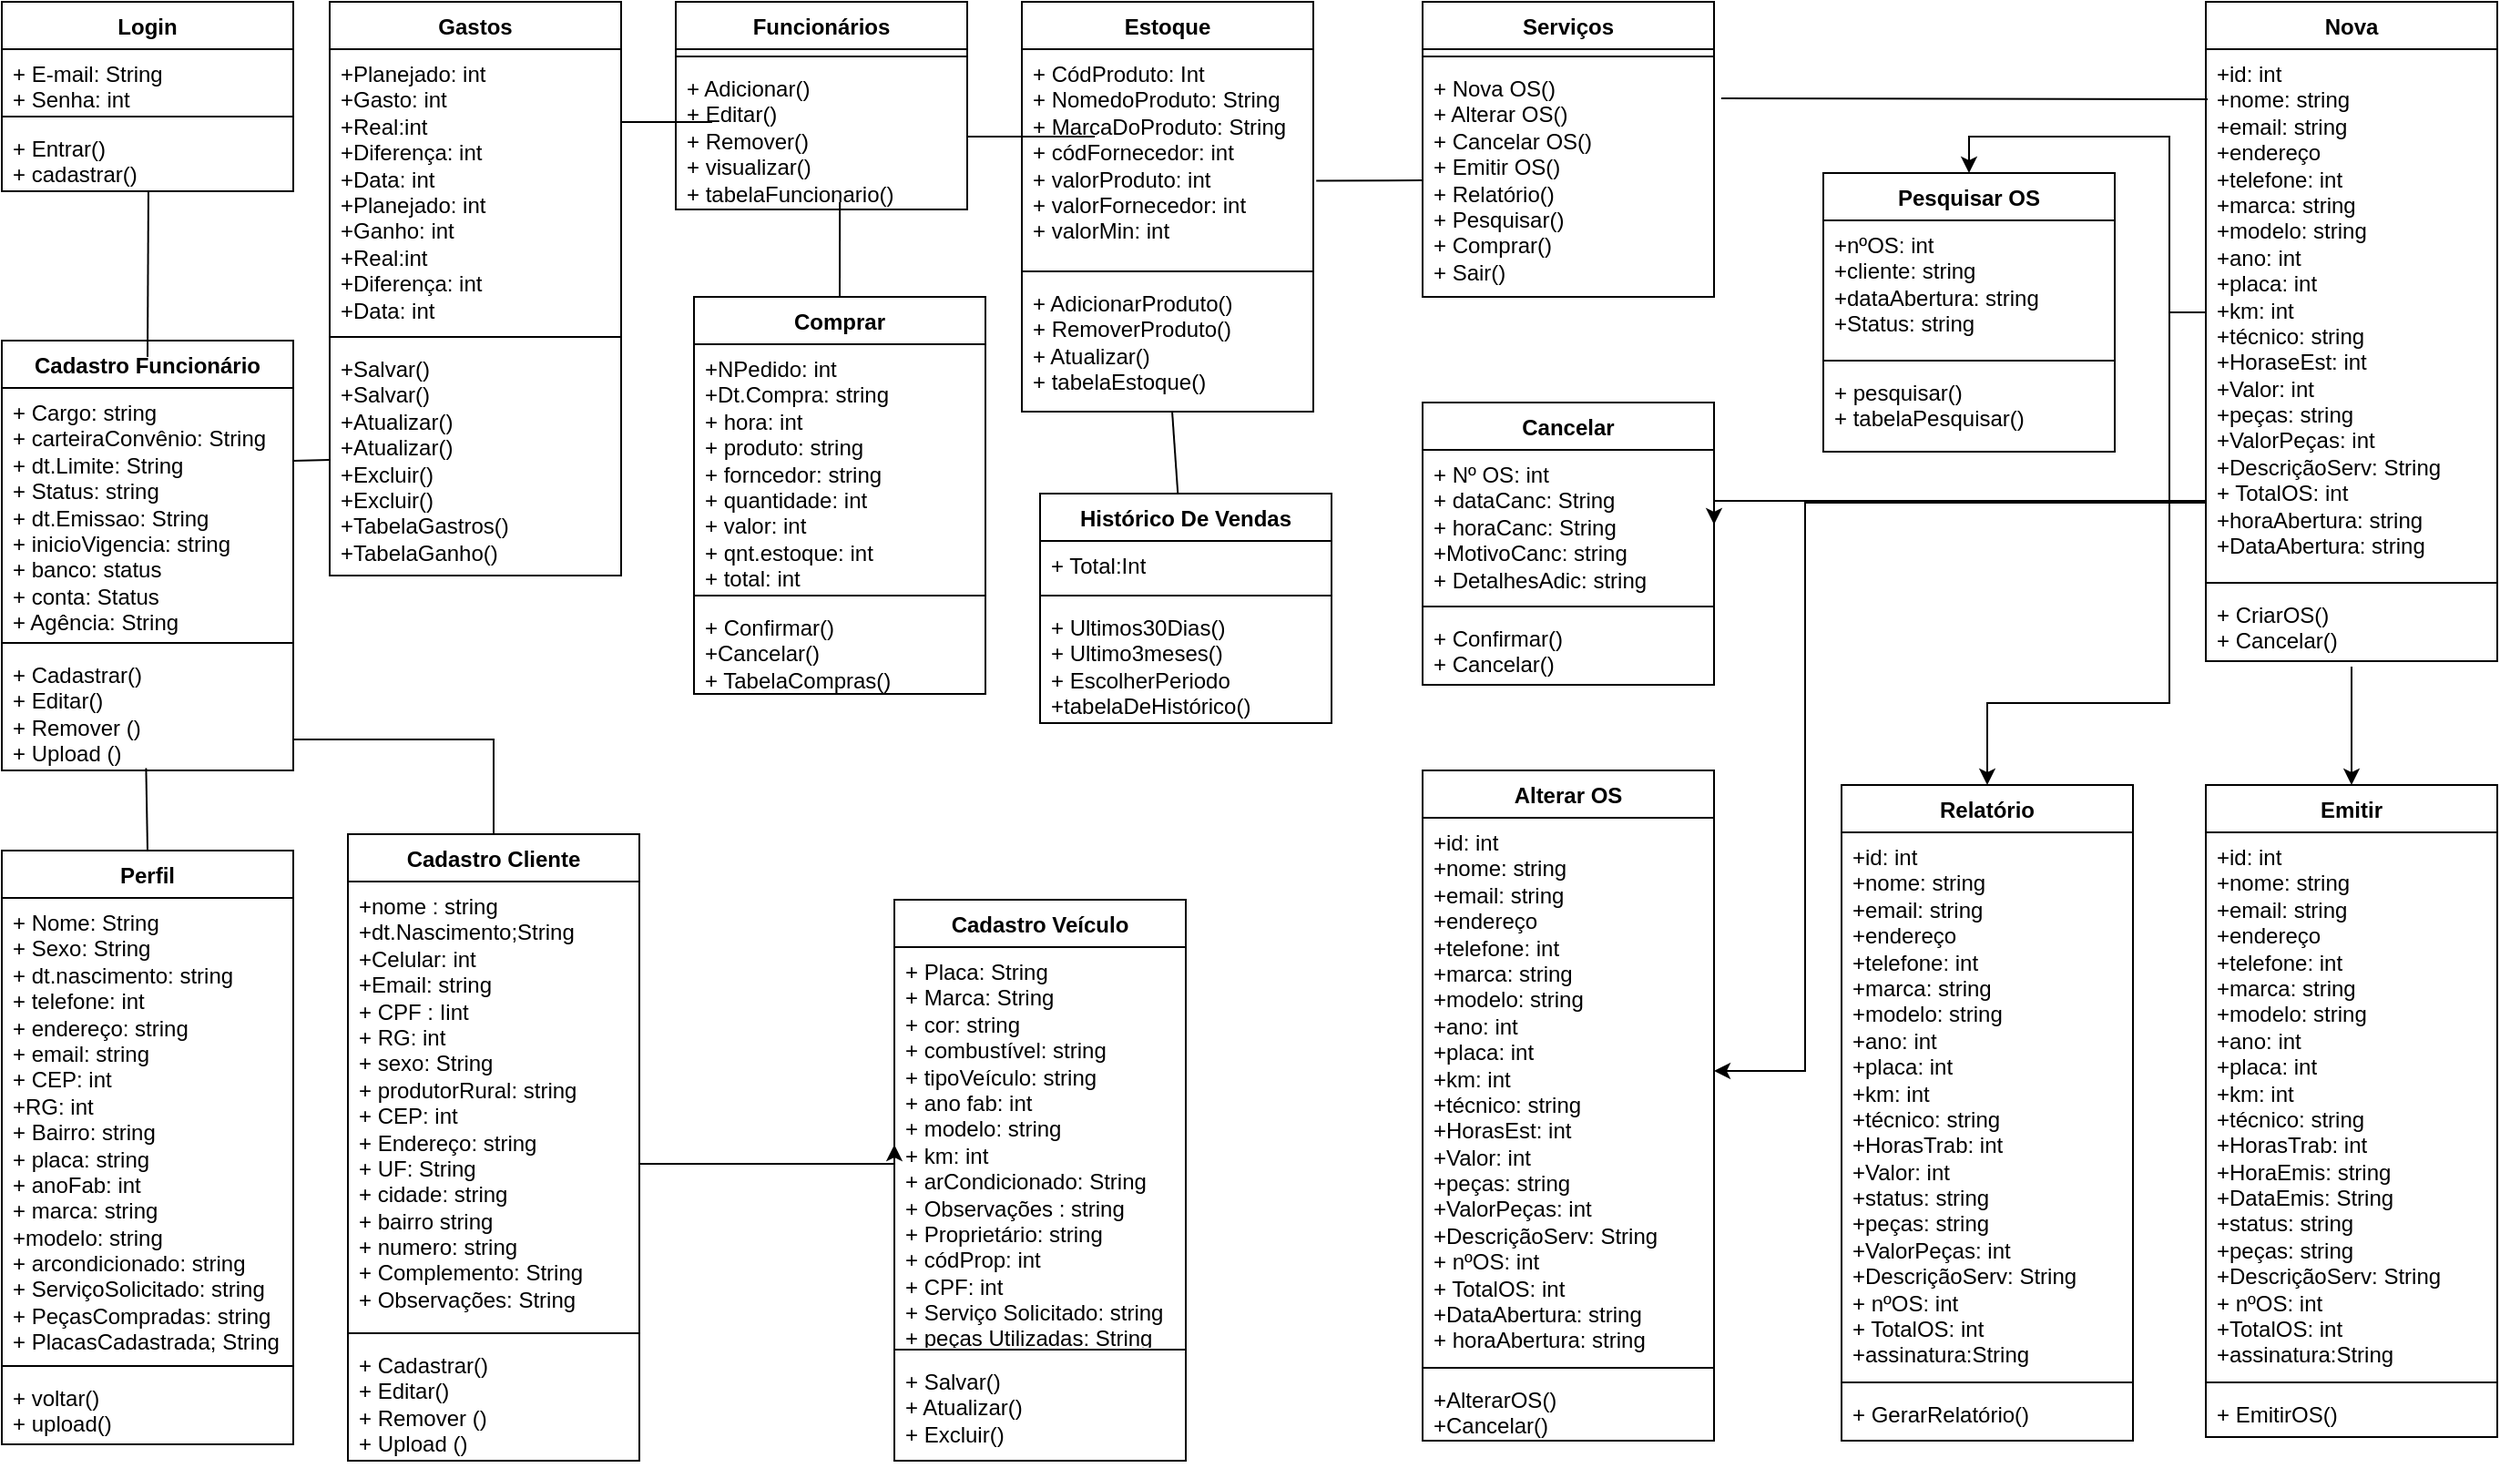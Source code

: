 <mxfile version="21.3.7" type="github">
  <diagram name="Página-1" id="kGuoXTVwRl6oow9CRQQv">
    <mxGraphModel dx="1639" dy="938" grid="1" gridSize="10" guides="1" tooltips="1" connect="1" arrows="1" fold="1" page="1" pageScale="1" pageWidth="2000" pageHeight="1000" math="0" shadow="0">
      <root>
        <mxCell id="0" />
        <mxCell id="1" parent="0" />
        <mxCell id="vkCj1_nEmSqP4GGLG48i-1" value="&lt;font style=&quot;vertical-align: inherit;&quot;&gt;&lt;font style=&quot;vertical-align: inherit;&quot;&gt;Login&lt;/font&gt;&lt;/font&gt;" style="swimlane;fontStyle=1;align=center;verticalAlign=top;childLayout=stackLayout;horizontal=1;startSize=26;horizontalStack=0;resizeParent=1;resizeParentMax=0;resizeLast=0;collapsible=1;marginBottom=0;whiteSpace=wrap;html=1;" vertex="1" parent="1">
          <mxGeometry x="40" y="40" width="160" height="104" as="geometry" />
        </mxCell>
        <mxCell id="vkCj1_nEmSqP4GGLG48i-2" value="&lt;font style=&quot;vertical-align: inherit;&quot;&gt;&lt;font style=&quot;vertical-align: inherit;&quot;&gt;&lt;font style=&quot;vertical-align: inherit;&quot;&gt;&lt;font style=&quot;vertical-align: inherit;&quot;&gt;&lt;font style=&quot;vertical-align: inherit;&quot;&gt;&lt;font style=&quot;vertical-align: inherit;&quot;&gt;&lt;font style=&quot;vertical-align: inherit;&quot;&gt;&lt;font style=&quot;vertical-align: inherit;&quot;&gt;+ E-mail: String&lt;/font&gt;&lt;/font&gt;&lt;/font&gt;&lt;/font&gt;&lt;/font&gt;&lt;/font&gt;&lt;br&gt;&lt;font style=&quot;vertical-align: inherit;&quot;&gt;&lt;font style=&quot;vertical-align: inherit;&quot;&gt;&lt;font style=&quot;vertical-align: inherit;&quot;&gt;&lt;font style=&quot;vertical-align: inherit;&quot;&gt; + Senha: int&amp;nbsp;&lt;/font&gt;&lt;/font&gt;&lt;/font&gt;&lt;/font&gt;&lt;br&gt;&lt;/font&gt;&lt;/font&gt;" style="text;strokeColor=none;fillColor=none;align=left;verticalAlign=top;spacingLeft=4;spacingRight=4;overflow=hidden;rotatable=0;points=[[0,0.5],[1,0.5]];portConstraint=eastwest;whiteSpace=wrap;html=1;" vertex="1" parent="vkCj1_nEmSqP4GGLG48i-1">
          <mxGeometry y="26" width="160" height="33" as="geometry" />
        </mxCell>
        <mxCell id="vkCj1_nEmSqP4GGLG48i-3" value="" style="line;strokeWidth=1;fillColor=none;align=left;verticalAlign=middle;spacingTop=-1;spacingLeft=3;spacingRight=3;rotatable=0;labelPosition=right;points=[];portConstraint=eastwest;strokeColor=inherit;" vertex="1" parent="vkCj1_nEmSqP4GGLG48i-1">
          <mxGeometry y="59" width="160" height="8" as="geometry" />
        </mxCell>
        <mxCell id="vkCj1_nEmSqP4GGLG48i-4" value="&lt;font style=&quot;vertical-align: inherit;&quot;&gt;&lt;font style=&quot;vertical-align: inherit;&quot;&gt;&lt;font style=&quot;vertical-align: inherit;&quot;&gt;&lt;font style=&quot;vertical-align: inherit;&quot;&gt;&lt;font style=&quot;vertical-align: inherit;&quot;&gt;&lt;font style=&quot;vertical-align: inherit;&quot;&gt;+ Entrar() &lt;/font&gt;&lt;/font&gt;&lt;br&gt;&lt;font style=&quot;vertical-align: inherit;&quot;&gt;&lt;font style=&quot;vertical-align: inherit;&quot;&gt;+ cadastrar()&lt;/font&gt;&lt;/font&gt;&lt;br&gt;&lt;/font&gt;&lt;/font&gt;&lt;/font&gt;&lt;/font&gt;" style="text;strokeColor=none;fillColor=none;align=left;verticalAlign=top;spacingLeft=4;spacingRight=4;overflow=hidden;rotatable=0;points=[[0,0.5],[1,0.5]];portConstraint=eastwest;whiteSpace=wrap;html=1;" vertex="1" parent="vkCj1_nEmSqP4GGLG48i-1">
          <mxGeometry y="67" width="160" height="37" as="geometry" />
        </mxCell>
        <mxCell id="vkCj1_nEmSqP4GGLG48i-5" value="&lt;font style=&quot;vertical-align: inherit;&quot;&gt;&lt;font style=&quot;vertical-align: inherit;&quot;&gt;Serviços&lt;/font&gt;&lt;/font&gt;" style="swimlane;fontStyle=1;align=center;verticalAlign=top;childLayout=stackLayout;horizontal=1;startSize=26;horizontalStack=0;resizeParent=1;resizeParentMax=0;resizeLast=0;collapsible=1;marginBottom=0;whiteSpace=wrap;html=1;" vertex="1" parent="1">
          <mxGeometry x="820" y="40" width="160" height="162" as="geometry" />
        </mxCell>
        <mxCell id="vkCj1_nEmSqP4GGLG48i-6" value="" style="line;strokeWidth=1;fillColor=none;align=left;verticalAlign=middle;spacingTop=-1;spacingLeft=3;spacingRight=3;rotatable=0;labelPosition=right;points=[];portConstraint=eastwest;strokeColor=inherit;" vertex="1" parent="vkCj1_nEmSqP4GGLG48i-5">
          <mxGeometry y="26" width="160" height="8" as="geometry" />
        </mxCell>
        <mxCell id="vkCj1_nEmSqP4GGLG48i-7" value="&lt;font style=&quot;vertical-align: inherit;&quot;&gt;&lt;font style=&quot;vertical-align: inherit;&quot;&gt;&lt;font style=&quot;vertical-align: inherit;&quot;&gt;&lt;font style=&quot;vertical-align: inherit;&quot;&gt;&lt;font style=&quot;vertical-align: inherit;&quot;&gt;&lt;font style=&quot;vertical-align: inherit;&quot;&gt;+ Nova OS() &lt;/font&gt;&lt;/font&gt;&lt;/font&gt;&lt;/font&gt;&lt;br&gt;&lt;font style=&quot;vertical-align: inherit;&quot;&gt;&lt;font style=&quot;vertical-align: inherit;&quot;&gt;&lt;font style=&quot;vertical-align: inherit;&quot;&gt;&lt;font style=&quot;vertical-align: inherit;&quot;&gt;+ Alterar OS()&lt;/font&gt;&lt;/font&gt;&lt;br&gt;&lt;/font&gt;&lt;/font&gt;&lt;font style=&quot;vertical-align: inherit;&quot;&gt;&lt;font style=&quot;vertical-align: inherit;&quot;&gt;&lt;font style=&quot;vertical-align: inherit;&quot;&gt;&lt;font style=&quot;vertical-align: inherit;&quot;&gt;+ Cancelar OS()&lt;/font&gt;&lt;/font&gt;&lt;br&gt;&lt;/font&gt;&lt;/font&gt;&lt;font style=&quot;vertical-align: inherit;&quot;&gt;&lt;font style=&quot;vertical-align: inherit;&quot;&gt;&lt;font style=&quot;vertical-align: inherit;&quot;&gt;&lt;font style=&quot;vertical-align: inherit;&quot;&gt;+ Emitir OS()&lt;/font&gt;&lt;/font&gt;&lt;br&gt;&lt;/font&gt;&lt;/font&gt;&lt;font style=&quot;vertical-align: inherit;&quot;&gt;&lt;font style=&quot;vertical-align: inherit;&quot;&gt;&lt;font style=&quot;vertical-align: inherit;&quot;&gt;&lt;font style=&quot;vertical-align: inherit;&quot;&gt;+ Relatório()&lt;/font&gt;&lt;/font&gt;&lt;br&gt;&lt;/font&gt;&lt;/font&gt;&lt;font style=&quot;vertical-align: inherit;&quot;&gt;&lt;font style=&quot;vertical-align: inherit;&quot;&gt;&lt;font style=&quot;vertical-align: inherit;&quot;&gt;&lt;font style=&quot;vertical-align: inherit;&quot;&gt;+ Pesquisar()&lt;/font&gt;&lt;/font&gt;&lt;br&gt;&lt;/font&gt;&lt;/font&gt;&lt;font style=&quot;vertical-align: inherit;&quot;&gt;&lt;font style=&quot;vertical-align: inherit;&quot;&gt;&lt;font style=&quot;vertical-align: inherit;&quot;&gt;&lt;font style=&quot;vertical-align: inherit;&quot;&gt;+ Comprar()&lt;br&gt;&lt;/font&gt;&lt;/font&gt;&lt;/font&gt;&lt;/font&gt;&lt;font style=&quot;vertical-align: inherit;&quot;&gt;&lt;font style=&quot;vertical-align: inherit;&quot;&gt;+ Sair()&lt;/font&gt;&lt;/font&gt;&lt;br&gt;&lt;br&gt;&lt;/font&gt;&lt;/font&gt;" style="text;strokeColor=none;fillColor=none;align=left;verticalAlign=top;spacingLeft=4;spacingRight=4;overflow=hidden;rotatable=0;points=[[0,0.5],[1,0.5]];portConstraint=eastwest;whiteSpace=wrap;html=1;" vertex="1" parent="vkCj1_nEmSqP4GGLG48i-5">
          <mxGeometry y="34" width="160" height="128" as="geometry" />
        </mxCell>
        <mxCell id="vkCj1_nEmSqP4GGLG48i-8" value="&lt;font style=&quot;vertical-align: inherit;&quot;&gt;&lt;font style=&quot;vertical-align: inherit;&quot;&gt;Cadastro Cliente&lt;/font&gt;&lt;/font&gt;" style="swimlane;fontStyle=1;align=center;verticalAlign=top;childLayout=stackLayout;horizontal=1;startSize=26;horizontalStack=0;resizeParent=1;resizeParentMax=0;resizeLast=0;collapsible=1;marginBottom=0;whiteSpace=wrap;html=1;" vertex="1" parent="1">
          <mxGeometry x="230" y="497" width="160" height="344" as="geometry" />
        </mxCell>
        <mxCell id="vkCj1_nEmSqP4GGLG48i-9" value="&lt;font style=&quot;vertical-align: inherit;&quot;&gt;&lt;font style=&quot;vertical-align: inherit;&quot;&gt;&lt;font style=&quot;vertical-align: inherit;&quot;&gt;&lt;font style=&quot;vertical-align: inherit;&quot;&gt;&lt;font style=&quot;vertical-align: inherit;&quot;&gt;&lt;font style=&quot;vertical-align: inherit;&quot;&gt;&lt;font style=&quot;vertical-align: inherit;&quot;&gt;&lt;font style=&quot;vertical-align: inherit;&quot;&gt;+nome : string &lt;/font&gt;&lt;/font&gt;&lt;/font&gt;&lt;/font&gt;&lt;br&gt;&lt;font style=&quot;vertical-align: inherit;&quot;&gt;&lt;font style=&quot;vertical-align: inherit;&quot;&gt;&lt;font style=&quot;vertical-align: inherit;&quot;&gt;&lt;font style=&quot;vertical-align: inherit;&quot;&gt;+dt.Nascimento;String &lt;/font&gt;&lt;/font&gt;&lt;/font&gt;&lt;/font&gt;&lt;br&gt;&lt;font style=&quot;vertical-align: inherit;&quot;&gt;&lt;font style=&quot;vertical-align: inherit;&quot;&gt;&lt;font style=&quot;vertical-align: inherit;&quot;&gt;&lt;font style=&quot;vertical-align: inherit;&quot;&gt;+Celular: int&amp;nbsp;  &lt;/font&gt;&lt;/font&gt;&lt;/font&gt;&lt;/font&gt;&lt;br&gt;&lt;font style=&quot;vertical-align: inherit;&quot;&gt;&lt;font style=&quot;vertical-align: inherit;&quot;&gt;&lt;font style=&quot;vertical-align: inherit;&quot;&gt;&lt;font style=&quot;vertical-align: inherit;&quot;&gt;+Email: string &lt;/font&gt;&lt;/font&gt;&lt;/font&gt;&lt;/font&gt;&lt;br&gt;&lt;font style=&quot;vertical-align: inherit;&quot;&gt;&lt;font style=&quot;vertical-align: inherit;&quot;&gt;&lt;font style=&quot;vertical-align: inherit;&quot;&gt;&lt;font style=&quot;vertical-align: inherit;&quot;&gt;+ CPF : Iint &lt;/font&gt;&lt;/font&gt;&lt;/font&gt;&lt;/font&gt;&lt;br&gt;&lt;font style=&quot;vertical-align: inherit;&quot;&gt;&lt;font style=&quot;vertical-align: inherit;&quot;&gt;&lt;font style=&quot;vertical-align: inherit;&quot;&gt;&lt;font style=&quot;vertical-align: inherit;&quot;&gt;+ RG: int &lt;/font&gt;&lt;/font&gt;&lt;/font&gt;&lt;/font&gt;&lt;br&gt;&lt;font style=&quot;vertical-align: inherit;&quot;&gt;&lt;font style=&quot;vertical-align: inherit;&quot;&gt;&lt;font style=&quot;vertical-align: inherit;&quot;&gt;&lt;font style=&quot;vertical-align: inherit;&quot;&gt;+ sexo: String &lt;/font&gt;&lt;/font&gt;&lt;/font&gt;&lt;/font&gt;&lt;br&gt;&lt;font style=&quot;vertical-align: inherit;&quot;&gt;&lt;font style=&quot;vertical-align: inherit;&quot;&gt;&lt;font style=&quot;vertical-align: inherit;&quot;&gt;&lt;font style=&quot;vertical-align: inherit;&quot;&gt;+ produtorRural: string &lt;/font&gt;&lt;/font&gt;&lt;br&gt;&lt;/font&gt;&lt;/font&gt;&lt;font style=&quot;vertical-align: inherit;&quot;&gt;&lt;font style=&quot;vertical-align: inherit;&quot;&gt;&lt;font style=&quot;vertical-align: inherit;&quot;&gt;&lt;font style=&quot;vertical-align: inherit;&quot;&gt;+ CEP: int &lt;/font&gt;&lt;/font&gt;&lt;br&gt;&lt;/font&gt;&lt;/font&gt;&lt;font style=&quot;vertical-align: inherit;&quot;&gt;&lt;font style=&quot;vertical-align: inherit;&quot;&gt;&lt;font style=&quot;vertical-align: inherit;&quot;&gt;&lt;font style=&quot;vertical-align: inherit;&quot;&gt;+ Endereço: string&lt;br&gt;&lt;/font&gt;&lt;/font&gt;&lt;/font&gt;&lt;/font&gt;&lt;font style=&quot;vertical-align: inherit;&quot;&gt;&lt;font style=&quot;vertical-align: inherit;&quot;&gt;+ UF: String&lt;br&gt;&lt;/font&gt;&lt;/font&gt;&lt;font style=&quot;vertical-align: inherit;&quot;&gt;&lt;font style=&quot;vertical-align: inherit;&quot;&gt;+ cidade: string&lt;br&gt;&lt;/font&gt;&lt;/font&gt;&lt;font style=&quot;vertical-align: inherit;&quot;&gt;&lt;font style=&quot;vertical-align: inherit;&quot;&gt;+ bairro string&lt;br&gt;+ numero: string&lt;br&gt;+ Complemento: String&lt;br&gt;&lt;/font&gt;&lt;/font&gt;&lt;font style=&quot;vertical-align: inherit;&quot;&gt;&lt;font style=&quot;vertical-align: inherit;&quot;&gt;+ Observações: String&lt;/font&gt;&lt;/font&gt;&lt;br&gt;&lt;/font&gt;&lt;/font&gt;&lt;/font&gt;&lt;/font&gt;" style="text;strokeColor=none;fillColor=none;align=left;verticalAlign=top;spacingLeft=4;spacingRight=4;overflow=hidden;rotatable=0;points=[[0,0.5],[1,0.5]];portConstraint=eastwest;whiteSpace=wrap;html=1;" vertex="1" parent="vkCj1_nEmSqP4GGLG48i-8">
          <mxGeometry y="26" width="160" height="244" as="geometry" />
        </mxCell>
        <mxCell id="vkCj1_nEmSqP4GGLG48i-10" value="" style="line;strokeWidth=1;fillColor=none;align=left;verticalAlign=middle;spacingTop=-1;spacingLeft=3;spacingRight=3;rotatable=0;labelPosition=right;points=[];portConstraint=eastwest;strokeColor=inherit;" vertex="1" parent="vkCj1_nEmSqP4GGLG48i-8">
          <mxGeometry y="270" width="160" height="8" as="geometry" />
        </mxCell>
        <mxCell id="vkCj1_nEmSqP4GGLG48i-11" value="&lt;font style=&quot;vertical-align: inherit;&quot;&gt;&lt;font style=&quot;vertical-align: inherit;&quot;&gt;&lt;font style=&quot;vertical-align: inherit;&quot;&gt;&lt;font style=&quot;vertical-align: inherit;&quot;&gt;&lt;font style=&quot;vertical-align: inherit;&quot;&gt;&lt;font style=&quot;vertical-align: inherit;&quot;&gt;+ Cadastrar() &lt;/font&gt;&lt;/font&gt;&lt;/font&gt;&lt;/font&gt;&lt;br&gt;&lt;font style=&quot;vertical-align: inherit;&quot;&gt;&lt;font style=&quot;vertical-align: inherit;&quot;&gt;&lt;font style=&quot;vertical-align: inherit;&quot;&gt;&lt;font style=&quot;vertical-align: inherit;&quot;&gt;+ Editar() &lt;/font&gt;&lt;/font&gt;&lt;br&gt;&lt;/font&gt;&lt;/font&gt;&lt;font style=&quot;vertical-align: inherit;&quot;&gt;&lt;font style=&quot;vertical-align: inherit;&quot;&gt;&lt;font style=&quot;vertical-align: inherit;&quot;&gt;&lt;font style=&quot;vertical-align: inherit;&quot;&gt;+ Remover () &lt;/font&gt;&lt;/font&gt;&lt;br&gt;&lt;/font&gt;&lt;/font&gt;&lt;font style=&quot;vertical-align: inherit;&quot;&gt;&lt;font style=&quot;vertical-align: inherit;&quot;&gt;&lt;font style=&quot;vertical-align: inherit;&quot;&gt;&lt;font style=&quot;vertical-align: inherit;&quot;&gt;+ Upload ()&lt;/font&gt;&lt;/font&gt;&lt;/font&gt;&lt;/font&gt;&lt;br&gt;&lt;/font&gt;&lt;/font&gt;" style="text;strokeColor=none;fillColor=none;align=left;verticalAlign=top;spacingLeft=4;spacingRight=4;overflow=hidden;rotatable=0;points=[[0,0.5],[1,0.5]];portConstraint=eastwest;whiteSpace=wrap;html=1;" vertex="1" parent="vkCj1_nEmSqP4GGLG48i-8">
          <mxGeometry y="278" width="160" height="66" as="geometry" />
        </mxCell>
        <mxCell id="vkCj1_nEmSqP4GGLG48i-12" value="&lt;font style=&quot;vertical-align: inherit;&quot;&gt;&lt;font style=&quot;vertical-align: inherit;&quot;&gt;Cadastro Veículo&lt;/font&gt;&lt;/font&gt;" style="swimlane;fontStyle=1;align=center;verticalAlign=top;childLayout=stackLayout;horizontal=1;startSize=26;horizontalStack=0;resizeParent=1;resizeParentMax=0;resizeLast=0;collapsible=1;marginBottom=0;whiteSpace=wrap;html=1;" vertex="1" parent="1">
          <mxGeometry x="530" y="533" width="160" height="308" as="geometry" />
        </mxCell>
        <mxCell id="vkCj1_nEmSqP4GGLG48i-13" value="&lt;font style=&quot;vertical-align: inherit;&quot;&gt;&lt;font style=&quot;vertical-align: inherit;&quot;&gt;&lt;font style=&quot;vertical-align: inherit;&quot;&gt;&lt;font style=&quot;vertical-align: inherit;&quot;&gt;&lt;font style=&quot;vertical-align: inherit;&quot;&gt;&lt;font style=&quot;vertical-align: inherit;&quot;&gt;&lt;font style=&quot;vertical-align: inherit;&quot;&gt;&lt;font style=&quot;vertical-align: inherit;&quot;&gt;&lt;font style=&quot;vertical-align: inherit;&quot;&gt;&lt;font style=&quot;vertical-align: inherit;&quot;&gt;+ Placa: String &lt;/font&gt;&lt;/font&gt;&lt;/font&gt;&lt;/font&gt;&lt;/font&gt;&lt;/font&gt;&lt;/font&gt;&lt;/font&gt;&lt;/font&gt;&lt;/font&gt;&lt;br&gt;&lt;font style=&quot;vertical-align: inherit;&quot;&gt;&lt;font style=&quot;vertical-align: inherit;&quot;&gt;&lt;font style=&quot;vertical-align: inherit;&quot;&gt;&lt;font style=&quot;vertical-align: inherit;&quot;&gt;&lt;font style=&quot;vertical-align: inherit;&quot;&gt;&lt;font style=&quot;vertical-align: inherit;&quot;&gt;&lt;font style=&quot;vertical-align: inherit;&quot;&gt;&lt;font style=&quot;vertical-align: inherit;&quot;&gt;&lt;font style=&quot;vertical-align: inherit;&quot;&gt;&lt;font style=&quot;vertical-align: inherit;&quot;&gt;+ Marca: String &lt;/font&gt;&lt;/font&gt;&lt;/font&gt;&lt;/font&gt;&lt;/font&gt;&lt;/font&gt;&lt;/font&gt;&lt;/font&gt;&lt;br&gt;&lt;/font&gt;&lt;/font&gt;&lt;font style=&quot;vertical-align: inherit;&quot;&gt;&lt;font style=&quot;vertical-align: inherit;&quot;&gt;&lt;font style=&quot;vertical-align: inherit;&quot;&gt;&lt;font style=&quot;vertical-align: inherit;&quot;&gt;&lt;font style=&quot;vertical-align: inherit;&quot;&gt;&lt;font style=&quot;vertical-align: inherit;&quot;&gt;&lt;font style=&quot;vertical-align: inherit;&quot;&gt;&lt;font style=&quot;vertical-align: inherit;&quot;&gt;&lt;font style=&quot;vertical-align: inherit;&quot;&gt;&lt;font style=&quot;vertical-align: inherit;&quot;&gt;+ cor: string &lt;/font&gt;&lt;/font&gt;&lt;/font&gt;&lt;/font&gt;&lt;/font&gt;&lt;/font&gt;&lt;/font&gt;&lt;/font&gt;&lt;br&gt;&lt;/font&gt;&lt;/font&gt;&lt;font style=&quot;vertical-align: inherit;&quot;&gt;&lt;font style=&quot;vertical-align: inherit;&quot;&gt;&lt;font style=&quot;vertical-align: inherit;&quot;&gt;&lt;font style=&quot;vertical-align: inherit;&quot;&gt;&lt;font style=&quot;vertical-align: inherit;&quot;&gt;&lt;font style=&quot;vertical-align: inherit;&quot;&gt;&lt;font style=&quot;vertical-align: inherit;&quot;&gt;&lt;font style=&quot;vertical-align: inherit;&quot;&gt;&lt;font style=&quot;vertical-align: inherit;&quot;&gt;&lt;font style=&quot;vertical-align: inherit;&quot;&gt;+ combustível: string &lt;/font&gt;&lt;/font&gt;&lt;/font&gt;&lt;/font&gt;&lt;/font&gt;&lt;/font&gt;&lt;/font&gt;&lt;/font&gt;&lt;br&gt;&lt;/font&gt;&lt;/font&gt;&lt;font style=&quot;vertical-align: inherit;&quot;&gt;&lt;font style=&quot;vertical-align: inherit;&quot;&gt;&lt;font style=&quot;vertical-align: inherit;&quot;&gt;&lt;font style=&quot;vertical-align: inherit;&quot;&gt;&lt;font style=&quot;vertical-align: inherit;&quot;&gt;&lt;font style=&quot;vertical-align: inherit;&quot;&gt;&lt;font style=&quot;vertical-align: inherit;&quot;&gt;&lt;font style=&quot;vertical-align: inherit;&quot;&gt;&lt;font style=&quot;vertical-align: inherit;&quot;&gt;&lt;font style=&quot;vertical-align: inherit;&quot;&gt;+ tipoVeículo: string &lt;/font&gt;&lt;/font&gt;&lt;/font&gt;&lt;/font&gt;&lt;/font&gt;&lt;/font&gt;&lt;/font&gt;&lt;/font&gt;&lt;br&gt;&lt;/font&gt;&lt;/font&gt;&lt;font style=&quot;vertical-align: inherit;&quot;&gt;&lt;font style=&quot;vertical-align: inherit;&quot;&gt;&lt;font style=&quot;vertical-align: inherit;&quot;&gt;&lt;font style=&quot;vertical-align: inherit;&quot;&gt;&lt;font style=&quot;vertical-align: inherit;&quot;&gt;&lt;font style=&quot;vertical-align: inherit;&quot;&gt;&lt;font style=&quot;vertical-align: inherit;&quot;&gt;&lt;font style=&quot;vertical-align: inherit;&quot;&gt;&lt;font style=&quot;vertical-align: inherit;&quot;&gt;&lt;font style=&quot;vertical-align: inherit;&quot;&gt;+ ano fab: int &lt;/font&gt;&lt;/font&gt;&lt;/font&gt;&lt;/font&gt;&lt;/font&gt;&lt;/font&gt;&lt;/font&gt;&lt;/font&gt;&lt;br&gt;&lt;/font&gt;&lt;/font&gt;&lt;font style=&quot;vertical-align: inherit;&quot;&gt;&lt;font style=&quot;vertical-align: inherit;&quot;&gt;&lt;font style=&quot;vertical-align: inherit;&quot;&gt;&lt;font style=&quot;vertical-align: inherit;&quot;&gt;&lt;font style=&quot;vertical-align: inherit;&quot;&gt;&lt;font style=&quot;vertical-align: inherit;&quot;&gt;&lt;font style=&quot;vertical-align: inherit;&quot;&gt;&lt;font style=&quot;vertical-align: inherit;&quot;&gt;&lt;font style=&quot;vertical-align: inherit;&quot;&gt;&lt;font style=&quot;vertical-align: inherit;&quot;&gt;+ modelo: string &lt;/font&gt;&lt;/font&gt;&lt;/font&gt;&lt;/font&gt;&lt;/font&gt;&lt;/font&gt;&lt;/font&gt;&lt;/font&gt;&lt;br&gt;&lt;/font&gt;&lt;/font&gt;&lt;font style=&quot;vertical-align: inherit;&quot;&gt;&lt;font style=&quot;vertical-align: inherit;&quot;&gt;&lt;font style=&quot;vertical-align: inherit;&quot;&gt;&lt;font style=&quot;vertical-align: inherit;&quot;&gt;&lt;font style=&quot;vertical-align: inherit;&quot;&gt;&lt;font style=&quot;vertical-align: inherit;&quot;&gt;&lt;font style=&quot;vertical-align: inherit;&quot;&gt;&lt;font style=&quot;vertical-align: inherit;&quot;&gt;&lt;font style=&quot;vertical-align: inherit;&quot;&gt;&lt;font style=&quot;vertical-align: inherit;&quot;&gt;+ km: int &lt;/font&gt;&lt;/font&gt;&lt;/font&gt;&lt;/font&gt;&lt;/font&gt;&lt;/font&gt;&lt;/font&gt;&lt;/font&gt;&lt;/font&gt;&lt;/font&gt;&lt;br&gt;&lt;font style=&quot;vertical-align: inherit;&quot;&gt;&lt;font style=&quot;vertical-align: inherit;&quot;&gt;&lt;font style=&quot;vertical-align: inherit;&quot;&gt;&lt;font style=&quot;vertical-align: inherit;&quot;&gt;&lt;font style=&quot;vertical-align: inherit;&quot;&gt;&lt;font style=&quot;vertical-align: inherit;&quot;&gt;&lt;font style=&quot;vertical-align: inherit;&quot;&gt;&lt;font style=&quot;vertical-align: inherit;&quot;&gt;&lt;font style=&quot;vertical-align: inherit;&quot;&gt;&lt;font style=&quot;vertical-align: inherit;&quot;&gt;+ arCondicionado: String &lt;/font&gt;&lt;/font&gt;&lt;/font&gt;&lt;/font&gt;&lt;/font&gt;&lt;/font&gt;&lt;/font&gt;&lt;/font&gt;&lt;br&gt;&lt;/font&gt;&lt;/font&gt;&lt;font style=&quot;vertical-align: inherit;&quot;&gt;&lt;font style=&quot;vertical-align: inherit;&quot;&gt;&lt;font style=&quot;vertical-align: inherit;&quot;&gt;&lt;font style=&quot;vertical-align: inherit;&quot;&gt;&lt;font style=&quot;vertical-align: inherit;&quot;&gt;&lt;font style=&quot;vertical-align: inherit;&quot;&gt;&lt;font style=&quot;vertical-align: inherit;&quot;&gt;&lt;font style=&quot;vertical-align: inherit;&quot;&gt;&lt;font style=&quot;vertical-align: inherit;&quot;&gt;&lt;font style=&quot;vertical-align: inherit;&quot;&gt;+ Observações : string &lt;/font&gt;&lt;/font&gt;&lt;/font&gt;&lt;/font&gt;&lt;/font&gt;&lt;/font&gt;&lt;/font&gt;&lt;/font&gt;&lt;br&gt;&lt;/font&gt;&lt;/font&gt;&lt;font style=&quot;vertical-align: inherit;&quot;&gt;&lt;font style=&quot;vertical-align: inherit;&quot;&gt;&lt;font style=&quot;vertical-align: inherit;&quot;&gt;&lt;font style=&quot;vertical-align: inherit;&quot;&gt;&lt;font style=&quot;vertical-align: inherit;&quot;&gt;&lt;font style=&quot;vertical-align: inherit;&quot;&gt;&lt;font style=&quot;vertical-align: inherit;&quot;&gt;&lt;font style=&quot;vertical-align: inherit;&quot;&gt;&lt;font style=&quot;vertical-align: inherit;&quot;&gt;&lt;font style=&quot;vertical-align: inherit;&quot;&gt;+ Proprietário: string &lt;/font&gt;&lt;/font&gt;&lt;/font&gt;&lt;/font&gt;&lt;/font&gt;&lt;/font&gt;&lt;/font&gt;&lt;/font&gt;&lt;br&gt;&lt;/font&gt;&lt;/font&gt;&lt;font style=&quot;vertical-align: inherit;&quot;&gt;&lt;font style=&quot;vertical-align: inherit;&quot;&gt;&lt;font style=&quot;vertical-align: inherit;&quot;&gt;&lt;font style=&quot;vertical-align: inherit;&quot;&gt;&lt;font style=&quot;vertical-align: inherit;&quot;&gt;&lt;font style=&quot;vertical-align: inherit;&quot;&gt;&lt;font style=&quot;vertical-align: inherit;&quot;&gt;&lt;font style=&quot;vertical-align: inherit;&quot;&gt;&lt;font style=&quot;vertical-align: inherit;&quot;&gt;&lt;font style=&quot;vertical-align: inherit;&quot;&gt;+ códProp: int&amp;nbsp; &lt;/font&gt;&lt;/font&gt;&lt;/font&gt;&lt;/font&gt;&lt;/font&gt;&lt;/font&gt;&lt;/font&gt;&lt;/font&gt;&lt;br&gt;&lt;/font&gt;&lt;/font&gt;&lt;font style=&quot;vertical-align: inherit;&quot;&gt;&lt;font style=&quot;vertical-align: inherit;&quot;&gt;&lt;font style=&quot;vertical-align: inherit;&quot;&gt;&lt;font style=&quot;vertical-align: inherit;&quot;&gt;&lt;font style=&quot;vertical-align: inherit;&quot;&gt;&lt;font style=&quot;vertical-align: inherit;&quot;&gt;&lt;font style=&quot;vertical-align: inherit;&quot;&gt;&lt;font style=&quot;vertical-align: inherit;&quot;&gt;&lt;font style=&quot;vertical-align: inherit;&quot;&gt;&lt;font style=&quot;vertical-align: inherit;&quot;&gt;+ CPF: int&lt;/font&gt;&lt;/font&gt;&lt;br&gt;&lt;/font&gt;&lt;/font&gt;&lt;/font&gt;&lt;/font&gt;&lt;/font&gt;&lt;/font&gt;&lt;/font&gt;&lt;/font&gt;&lt;font style=&quot;vertical-align: inherit;&quot;&gt;&lt;font style=&quot;vertical-align: inherit;&quot;&gt;+ Serviço Solicitado: string&lt;/font&gt;&lt;/font&gt;&lt;br&gt;&lt;font style=&quot;vertical-align: inherit;&quot;&gt;&lt;font style=&quot;vertical-align: inherit;&quot;&gt;+ peças Utilizadas: String&lt;/font&gt;&lt;/font&gt;&lt;br&gt;&lt;br&gt;" style="text;strokeColor=none;fillColor=none;align=left;verticalAlign=top;spacingLeft=4;spacingRight=4;overflow=hidden;rotatable=0;points=[[0,0.5],[1,0.5]];portConstraint=eastwest;whiteSpace=wrap;html=1;" vertex="1" parent="vkCj1_nEmSqP4GGLG48i-12">
          <mxGeometry y="26" width="160" height="217" as="geometry" />
        </mxCell>
        <mxCell id="vkCj1_nEmSqP4GGLG48i-14" value="" style="line;strokeWidth=1;fillColor=none;align=left;verticalAlign=middle;spacingTop=-1;spacingLeft=3;spacingRight=3;rotatable=0;labelPosition=right;points=[];portConstraint=eastwest;strokeColor=inherit;" vertex="1" parent="vkCj1_nEmSqP4GGLG48i-12">
          <mxGeometry y="243" width="160" height="8" as="geometry" />
        </mxCell>
        <mxCell id="vkCj1_nEmSqP4GGLG48i-15" value="&lt;font style=&quot;vertical-align: inherit;&quot;&gt;&lt;font style=&quot;vertical-align: inherit;&quot;&gt;&lt;font style=&quot;vertical-align: inherit;&quot;&gt;&lt;font style=&quot;vertical-align: inherit;&quot;&gt;&lt;font style=&quot;vertical-align: inherit;&quot;&gt;&lt;font style=&quot;vertical-align: inherit;&quot;&gt;&lt;font style=&quot;vertical-align: inherit;&quot;&gt;&lt;font style=&quot;vertical-align: inherit;&quot;&gt;&lt;font style=&quot;vertical-align: inherit;&quot;&gt;&lt;font style=&quot;vertical-align: inherit;&quot;&gt;+ Salvar() &lt;/font&gt;&lt;/font&gt;&lt;br&gt;&lt;font style=&quot;vertical-align: inherit;&quot;&gt;&lt;font style=&quot;vertical-align: inherit;&quot;&gt;+ Atualizar() &lt;/font&gt;&lt;/font&gt;&lt;br&gt;&lt;font style=&quot;vertical-align: inherit;&quot;&gt;&lt;font style=&quot;vertical-align: inherit;&quot;&gt;+ Excluir()&lt;/font&gt;&lt;/font&gt;&lt;br&gt;&lt;/font&gt;&lt;/font&gt;&lt;/font&gt;&lt;/font&gt;&lt;/font&gt;&lt;/font&gt;&lt;/font&gt;&lt;/font&gt;" style="text;strokeColor=none;fillColor=none;align=left;verticalAlign=top;spacingLeft=4;spacingRight=4;overflow=hidden;rotatable=0;points=[[0,0.5],[1,0.5]];portConstraint=eastwest;whiteSpace=wrap;html=1;" vertex="1" parent="vkCj1_nEmSqP4GGLG48i-12">
          <mxGeometry y="251" width="160" height="57" as="geometry" />
        </mxCell>
        <mxCell id="vkCj1_nEmSqP4GGLG48i-16" value="&lt;font style=&quot;vertical-align: inherit;&quot;&gt;&lt;font style=&quot;vertical-align: inherit;&quot;&gt;Cadastro Funcionário&lt;/font&gt;&lt;/font&gt;" style="swimlane;fontStyle=1;align=center;verticalAlign=top;childLayout=stackLayout;horizontal=1;startSize=26;horizontalStack=0;resizeParent=1;resizeParentMax=0;resizeLast=0;collapsible=1;marginBottom=0;whiteSpace=wrap;html=1;" vertex="1" parent="1">
          <mxGeometry x="40" y="226" width="160" height="236" as="geometry" />
        </mxCell>
        <mxCell id="vkCj1_nEmSqP4GGLG48i-17" value="+ Cargo: string&lt;br&gt;+ carteiraConvênio: String&lt;br&gt;+ dt.Limite: String&lt;br&gt;+ Status: string&lt;br&gt;+ dt.Emissao: String&lt;br&gt;+ inicioVigencia: string&lt;br&gt;+ banco: status&lt;br&gt;+ conta: Status&lt;br&gt;+ Agência: String" style="text;strokeColor=none;fillColor=none;align=left;verticalAlign=top;spacingLeft=4;spacingRight=4;overflow=hidden;rotatable=0;points=[[0,0.5],[1,0.5]];portConstraint=eastwest;whiteSpace=wrap;html=1;" vertex="1" parent="vkCj1_nEmSqP4GGLG48i-16">
          <mxGeometry y="26" width="160" height="136" as="geometry" />
        </mxCell>
        <mxCell id="vkCj1_nEmSqP4GGLG48i-18" value="" style="line;strokeWidth=1;fillColor=none;align=left;verticalAlign=middle;spacingTop=-1;spacingLeft=3;spacingRight=3;rotatable=0;labelPosition=right;points=[];portConstraint=eastwest;strokeColor=inherit;" vertex="1" parent="vkCj1_nEmSqP4GGLG48i-16">
          <mxGeometry y="162" width="160" height="8" as="geometry" />
        </mxCell>
        <mxCell id="vkCj1_nEmSqP4GGLG48i-19" value="&lt;font style=&quot;border-color: var(--border-color); vertical-align: inherit;&quot;&gt;&lt;font style=&quot;vertical-align: inherit;&quot;&gt;&lt;font style=&quot;vertical-align: inherit;&quot;&gt;+ Cadastrar() &lt;/font&gt;&lt;/font&gt;&lt;/font&gt;&lt;br style=&quot;border-color: var(--border-color);&quot;&gt;&lt;font style=&quot;border-color: var(--border-color); vertical-align: inherit;&quot;&gt;&lt;font style=&quot;border-color: var(--border-color); vertical-align: inherit;&quot;&gt;&lt;font style=&quot;border-color: var(--border-color); vertical-align: inherit;&quot;&gt;&lt;font style=&quot;vertical-align: inherit;&quot;&gt;&lt;font style=&quot;vertical-align: inherit;&quot;&gt;+ Editar() &lt;/font&gt;&lt;/font&gt;&lt;/font&gt;&lt;/font&gt;&lt;br style=&quot;border-color: var(--border-color);&quot;&gt;&lt;/font&gt;&lt;font style=&quot;border-color: var(--border-color); vertical-align: inherit;&quot;&gt;&lt;font style=&quot;border-color: var(--border-color); vertical-align: inherit;&quot;&gt;&lt;font style=&quot;border-color: var(--border-color); vertical-align: inherit;&quot;&gt;&lt;font style=&quot;vertical-align: inherit;&quot;&gt;&lt;font style=&quot;vertical-align: inherit;&quot;&gt;+ Remover ()&lt;/font&gt;&lt;/font&gt;&lt;/font&gt;&lt;/font&gt;&lt;br style=&quot;border-color: var(--border-color);&quot;&gt;&lt;/font&gt;&lt;font style=&quot;border-color: var(--border-color); vertical-align: inherit;&quot;&gt;&lt;font style=&quot;vertical-align: inherit;&quot;&gt;&lt;font style=&quot;vertical-align: inherit;&quot;&gt; + Upload ()&lt;/font&gt;&lt;/font&gt;&lt;/font&gt;" style="text;strokeColor=none;fillColor=none;align=left;verticalAlign=top;spacingLeft=4;spacingRight=4;overflow=hidden;rotatable=0;points=[[0,0.5],[1,0.5]];portConstraint=eastwest;whiteSpace=wrap;html=1;" vertex="1" parent="vkCj1_nEmSqP4GGLG48i-16">
          <mxGeometry y="170" width="160" height="66" as="geometry" />
        </mxCell>
        <mxCell id="vkCj1_nEmSqP4GGLG48i-20" value="Perfil" style="swimlane;fontStyle=1;align=center;verticalAlign=top;childLayout=stackLayout;horizontal=1;startSize=26;horizontalStack=0;resizeParent=1;resizeParentMax=0;resizeLast=0;collapsible=1;marginBottom=0;whiteSpace=wrap;html=1;" vertex="1" parent="1">
          <mxGeometry x="40" y="506" width="160" height="326" as="geometry" />
        </mxCell>
        <mxCell id="vkCj1_nEmSqP4GGLG48i-21" value="+ Nome: String&lt;br&gt;+ Sexo: String&lt;br&gt;+ dt.nascimento: string&lt;br&gt;+ telefone: int&lt;br&gt;+ endereço: string&lt;br&gt;+ email: string&lt;br&gt;+ CEP: int&lt;br&gt;+RG: int&lt;br&gt;+ Bairro: string&lt;br&gt;+ placa: string&lt;br&gt;+ anoFab: int&lt;br&gt;+ marca: string&lt;br&gt;+modelo: string&lt;br&gt;+ arcondicionado: string&lt;br&gt;+ ServiçoSolicitado: string&lt;br&gt;+ PeçasCompradas: string&lt;br&gt;+ PlacasCadastrada; String" style="text;strokeColor=none;fillColor=none;align=left;verticalAlign=top;spacingLeft=4;spacingRight=4;overflow=hidden;rotatable=0;points=[[0,0.5],[1,0.5]];portConstraint=eastwest;whiteSpace=wrap;html=1;" vertex="1" parent="vkCj1_nEmSqP4GGLG48i-20">
          <mxGeometry y="26" width="160" height="253" as="geometry" />
        </mxCell>
        <mxCell id="vkCj1_nEmSqP4GGLG48i-22" value="" style="line;strokeWidth=1;fillColor=none;align=left;verticalAlign=middle;spacingTop=-1;spacingLeft=3;spacingRight=3;rotatable=0;labelPosition=right;points=[];portConstraint=eastwest;strokeColor=inherit;" vertex="1" parent="vkCj1_nEmSqP4GGLG48i-20">
          <mxGeometry y="279" width="160" height="8" as="geometry" />
        </mxCell>
        <mxCell id="vkCj1_nEmSqP4GGLG48i-23" value="+ voltar()&lt;br&gt;+ upload()" style="text;strokeColor=none;fillColor=none;align=left;verticalAlign=top;spacingLeft=4;spacingRight=4;overflow=hidden;rotatable=0;points=[[0,0.5],[1,0.5]];portConstraint=eastwest;whiteSpace=wrap;html=1;" vertex="1" parent="vkCj1_nEmSqP4GGLG48i-20">
          <mxGeometry y="287" width="160" height="39" as="geometry" />
        </mxCell>
        <mxCell id="vkCj1_nEmSqP4GGLG48i-24" value="Estoque" style="swimlane;fontStyle=1;align=center;verticalAlign=top;childLayout=stackLayout;horizontal=1;startSize=26;horizontalStack=0;resizeParent=1;resizeParentMax=0;resizeLast=0;collapsible=1;marginBottom=0;whiteSpace=wrap;html=1;" vertex="1" parent="1">
          <mxGeometry x="600" y="40" width="160" height="225" as="geometry" />
        </mxCell>
        <mxCell id="vkCj1_nEmSqP4GGLG48i-25" value="+ CódProduto: Int&lt;br&gt;+ NomedoProduto: String&lt;br&gt;+ MarcaDoProduto: String&lt;br&gt;+ códFornecedor: int&lt;br&gt;+ valorProduto: int&lt;br&gt;+ valorFornecedor: int&lt;br&gt;+ valorMin: int" style="text;strokeColor=none;fillColor=none;align=left;verticalAlign=top;spacingLeft=4;spacingRight=4;overflow=hidden;rotatable=0;points=[[0,0.5],[1,0.5]];portConstraint=eastwest;whiteSpace=wrap;html=1;" vertex="1" parent="vkCj1_nEmSqP4GGLG48i-24">
          <mxGeometry y="26" width="160" height="118" as="geometry" />
        </mxCell>
        <mxCell id="vkCj1_nEmSqP4GGLG48i-26" value="" style="line;strokeWidth=1;fillColor=none;align=left;verticalAlign=middle;spacingTop=-1;spacingLeft=3;spacingRight=3;rotatable=0;labelPosition=right;points=[];portConstraint=eastwest;strokeColor=inherit;" vertex="1" parent="vkCj1_nEmSqP4GGLG48i-24">
          <mxGeometry y="144" width="160" height="8" as="geometry" />
        </mxCell>
        <mxCell id="vkCj1_nEmSqP4GGLG48i-27" value="+ AdicionarProduto()&lt;br&gt;+ RemoverProduto()&lt;br&gt;+ Atualizar()&lt;br&gt;+ tabelaEstoque()" style="text;strokeColor=none;fillColor=none;align=left;verticalAlign=top;spacingLeft=4;spacingRight=4;overflow=hidden;rotatable=0;points=[[0,0.5],[1,0.5]];portConstraint=eastwest;whiteSpace=wrap;html=1;" vertex="1" parent="vkCj1_nEmSqP4GGLG48i-24">
          <mxGeometry y="152" width="160" height="73" as="geometry" />
        </mxCell>
        <mxCell id="vkCj1_nEmSqP4GGLG48i-28" value="Gastos" style="swimlane;fontStyle=1;align=center;verticalAlign=top;childLayout=stackLayout;horizontal=1;startSize=26;horizontalStack=0;resizeParent=1;resizeParentMax=0;resizeLast=0;collapsible=1;marginBottom=0;whiteSpace=wrap;html=1;" vertex="1" parent="1">
          <mxGeometry x="220" y="40" width="160" height="315" as="geometry" />
        </mxCell>
        <mxCell id="vkCj1_nEmSqP4GGLG48i-29" value="+Planejado: int&lt;br&gt;+Gasto: int&lt;br&gt;+Real:int&lt;br&gt;+Diferença: int&lt;br&gt;+Data: int&lt;br&gt;+Planejado: int&lt;br style=&quot;border-color: var(--border-color);&quot;&gt;+Ganho: int&lt;br style=&quot;border-color: var(--border-color);&quot;&gt;+Real:int&lt;br style=&quot;border-color: var(--border-color);&quot;&gt;+Diferença: int&lt;br style=&quot;border-color: var(--border-color);&quot;&gt;+Data: int" style="text;strokeColor=none;fillColor=none;align=left;verticalAlign=top;spacingLeft=4;spacingRight=4;overflow=hidden;rotatable=0;points=[[0,0.5],[1,0.5]];portConstraint=eastwest;whiteSpace=wrap;html=1;" vertex="1" parent="vkCj1_nEmSqP4GGLG48i-28">
          <mxGeometry y="26" width="160" height="154" as="geometry" />
        </mxCell>
        <mxCell id="vkCj1_nEmSqP4GGLG48i-30" value="" style="line;strokeWidth=1;fillColor=none;align=left;verticalAlign=middle;spacingTop=-1;spacingLeft=3;spacingRight=3;rotatable=0;labelPosition=right;points=[];portConstraint=eastwest;strokeColor=inherit;" vertex="1" parent="vkCj1_nEmSqP4GGLG48i-28">
          <mxGeometry y="180" width="160" height="8" as="geometry" />
        </mxCell>
        <mxCell id="vkCj1_nEmSqP4GGLG48i-31" value="+Salvar()&lt;br&gt;+Salvar()&lt;br&gt;+Atualizar()&lt;br&gt;+Atualizar()&lt;br&gt;+Excluir()&lt;br&gt;+Excluir()&lt;br&gt;+TabelaGastros()&lt;br&gt;+TabelaGanho()" style="text;strokeColor=none;fillColor=none;align=left;verticalAlign=top;spacingLeft=4;spacingRight=4;overflow=hidden;rotatable=0;points=[[0,0.5],[1,0.5]];portConstraint=eastwest;whiteSpace=wrap;html=1;" vertex="1" parent="vkCj1_nEmSqP4GGLG48i-28">
          <mxGeometry y="188" width="160" height="127" as="geometry" />
        </mxCell>
        <mxCell id="vkCj1_nEmSqP4GGLG48i-32" value="Histórico De Vendas" style="swimlane;fontStyle=1;align=center;verticalAlign=top;childLayout=stackLayout;horizontal=1;startSize=26;horizontalStack=0;resizeParent=1;resizeParentMax=0;resizeLast=0;collapsible=1;marginBottom=0;whiteSpace=wrap;html=1;" vertex="1" parent="1">
          <mxGeometry x="610" y="310" width="160" height="126" as="geometry" />
        </mxCell>
        <mxCell id="vkCj1_nEmSqP4GGLG48i-33" value="+ Total:Int" style="text;strokeColor=none;fillColor=none;align=left;verticalAlign=top;spacingLeft=4;spacingRight=4;overflow=hidden;rotatable=0;points=[[0,0.5],[1,0.5]];portConstraint=eastwest;whiteSpace=wrap;html=1;" vertex="1" parent="vkCj1_nEmSqP4GGLG48i-32">
          <mxGeometry y="26" width="160" height="26" as="geometry" />
        </mxCell>
        <mxCell id="vkCj1_nEmSqP4GGLG48i-34" value="" style="line;strokeWidth=1;fillColor=none;align=left;verticalAlign=middle;spacingTop=-1;spacingLeft=3;spacingRight=3;rotatable=0;labelPosition=right;points=[];portConstraint=eastwest;strokeColor=inherit;" vertex="1" parent="vkCj1_nEmSqP4GGLG48i-32">
          <mxGeometry y="52" width="160" height="8" as="geometry" />
        </mxCell>
        <mxCell id="vkCj1_nEmSqP4GGLG48i-35" value="+ Ultimos30Dias()&lt;br style=&quot;border-color: var(--border-color);&quot;&gt;+ Ultimo3meses()&lt;br style=&quot;border-color: var(--border-color);&quot;&gt;+ EscolherPeriodo&lt;br style=&quot;border-color: var(--border-color);&quot;&gt;+tabelaDeHistórico()" style="text;strokeColor=none;fillColor=none;align=left;verticalAlign=top;spacingLeft=4;spacingRight=4;overflow=hidden;rotatable=0;points=[[0,0.5],[1,0.5]];portConstraint=eastwest;whiteSpace=wrap;html=1;" vertex="1" parent="vkCj1_nEmSqP4GGLG48i-32">
          <mxGeometry y="60" width="160" height="66" as="geometry" />
        </mxCell>
        <mxCell id="vkCj1_nEmSqP4GGLG48i-36" value="Relatório" style="swimlane;fontStyle=1;align=center;verticalAlign=top;childLayout=stackLayout;horizontal=1;startSize=26;horizontalStack=0;resizeParent=1;resizeParentMax=0;resizeLast=0;collapsible=1;marginBottom=0;whiteSpace=wrap;html=1;" vertex="1" parent="1">
          <mxGeometry x="1050" y="470" width="160" height="360" as="geometry" />
        </mxCell>
        <mxCell id="vkCj1_nEmSqP4GGLG48i-37" value="+id: int&lt;br&gt;+nome: string&lt;br&gt;+email: string&lt;br&gt;+endereço&lt;br&gt;+telefone: int&lt;br&gt;+marca: string&lt;br&gt;+modelo: string&lt;br&gt;+ano: int&lt;br&gt;+placa: int&lt;br&gt;+km: int&amp;nbsp;&lt;br&gt;+técnico: string&lt;br&gt;+HorasTrab: int&lt;br&gt;+Valor: int&lt;br&gt;+status: string&lt;br&gt;+peças: string&lt;br&gt;+ValorPeças: int&lt;br&gt;+DescriçãoServ: String&lt;br&gt;+ nºOS: int&lt;br&gt;+ TotalOS: int&lt;br&gt;+assinatura:String" style="text;strokeColor=none;fillColor=none;align=left;verticalAlign=top;spacingLeft=4;spacingRight=4;overflow=hidden;rotatable=0;points=[[0,0.5],[1,0.5]];portConstraint=eastwest;whiteSpace=wrap;html=1;" vertex="1" parent="vkCj1_nEmSqP4GGLG48i-36">
          <mxGeometry y="26" width="160" height="298" as="geometry" />
        </mxCell>
        <mxCell id="vkCj1_nEmSqP4GGLG48i-38" value="" style="line;strokeWidth=1;fillColor=none;align=left;verticalAlign=middle;spacingTop=-1;spacingLeft=3;spacingRight=3;rotatable=0;labelPosition=right;points=[];portConstraint=eastwest;strokeColor=inherit;" vertex="1" parent="vkCj1_nEmSqP4GGLG48i-36">
          <mxGeometry y="324" width="160" height="8" as="geometry" />
        </mxCell>
        <mxCell id="vkCj1_nEmSqP4GGLG48i-39" value="+ GerarRelatório()" style="text;strokeColor=none;fillColor=none;align=left;verticalAlign=top;spacingLeft=4;spacingRight=4;overflow=hidden;rotatable=0;points=[[0,0.5],[1,0.5]];portConstraint=eastwest;whiteSpace=wrap;html=1;" vertex="1" parent="vkCj1_nEmSqP4GGLG48i-36">
          <mxGeometry y="332" width="160" height="28" as="geometry" />
        </mxCell>
        <mxCell id="vkCj1_nEmSqP4GGLG48i-40" value="Emitir" style="swimlane;fontStyle=1;align=center;verticalAlign=top;childLayout=stackLayout;horizontal=1;startSize=26;horizontalStack=0;resizeParent=1;resizeParentMax=0;resizeLast=0;collapsible=1;marginBottom=0;whiteSpace=wrap;html=1;" vertex="1" parent="1">
          <mxGeometry x="1250" y="470" width="160" height="358" as="geometry" />
        </mxCell>
        <mxCell id="vkCj1_nEmSqP4GGLG48i-41" value="+id: int&lt;br style=&quot;border-color: var(--border-color);&quot;&gt;+nome: string&lt;br style=&quot;border-color: var(--border-color);&quot;&gt;+email: string&lt;br style=&quot;border-color: var(--border-color);&quot;&gt;+endereço&lt;br style=&quot;border-color: var(--border-color);&quot;&gt;+telefone: int&lt;br style=&quot;border-color: var(--border-color);&quot;&gt;+marca: string&lt;br style=&quot;border-color: var(--border-color);&quot;&gt;+modelo: string&lt;br style=&quot;border-color: var(--border-color);&quot;&gt;+ano: int&lt;br style=&quot;border-color: var(--border-color);&quot;&gt;+placa: int&lt;br style=&quot;border-color: var(--border-color);&quot;&gt;+km: int&amp;nbsp;&lt;br style=&quot;border-color: var(--border-color);&quot;&gt;+técnico: string&lt;br style=&quot;border-color: var(--border-color);&quot;&gt;+HorasTrab: int&lt;br style=&quot;border-color: var(--border-color);&quot;&gt;+HoraEmis: string&lt;br&gt;+DataEmis: String&lt;br style=&quot;border-color: var(--border-color);&quot;&gt;+status: string&lt;br style=&quot;border-color: var(--border-color);&quot;&gt;+peças: string&lt;br style=&quot;border-color: var(--border-color);&quot;&gt;+DescriçãoServ: String&lt;br style=&quot;border-color: var(--border-color);&quot;&gt;+ nºOS: int&lt;br style=&quot;border-color: var(--border-color);&quot;&gt;+TotalOS: int&lt;br style=&quot;border-color: var(--border-color);&quot;&gt;+assinatura:String" style="text;strokeColor=none;fillColor=none;align=left;verticalAlign=top;spacingLeft=4;spacingRight=4;overflow=hidden;rotatable=0;points=[[0,0.5],[1,0.5]];portConstraint=eastwest;whiteSpace=wrap;html=1;" vertex="1" parent="vkCj1_nEmSqP4GGLG48i-40">
          <mxGeometry y="26" width="160" height="298" as="geometry" />
        </mxCell>
        <mxCell id="vkCj1_nEmSqP4GGLG48i-42" value="" style="line;strokeWidth=1;fillColor=none;align=left;verticalAlign=middle;spacingTop=-1;spacingLeft=3;spacingRight=3;rotatable=0;labelPosition=right;points=[];portConstraint=eastwest;strokeColor=inherit;" vertex="1" parent="vkCj1_nEmSqP4GGLG48i-40">
          <mxGeometry y="324" width="160" height="8" as="geometry" />
        </mxCell>
        <mxCell id="vkCj1_nEmSqP4GGLG48i-43" value="+ EmitirOS()" style="text;strokeColor=none;fillColor=none;align=left;verticalAlign=top;spacingLeft=4;spacingRight=4;overflow=hidden;rotatable=0;points=[[0,0.5],[1,0.5]];portConstraint=eastwest;whiteSpace=wrap;html=1;" vertex="1" parent="vkCj1_nEmSqP4GGLG48i-40">
          <mxGeometry y="332" width="160" height="26" as="geometry" />
        </mxCell>
        <mxCell id="vkCj1_nEmSqP4GGLG48i-44" value="Cancelar" style="swimlane;fontStyle=1;align=center;verticalAlign=top;childLayout=stackLayout;horizontal=1;startSize=26;horizontalStack=0;resizeParent=1;resizeParentMax=0;resizeLast=0;collapsible=1;marginBottom=0;whiteSpace=wrap;html=1;" vertex="1" parent="1">
          <mxGeometry x="820" y="260" width="160" height="155" as="geometry" />
        </mxCell>
        <mxCell id="vkCj1_nEmSqP4GGLG48i-45" value="+ Nº OS: int&lt;br&gt;+ dataCanc: String&lt;br&gt;+ horaCanc: String&lt;br&gt;+MotivoCanc: string&lt;br&gt;+ DetalhesAdic: string" style="text;strokeColor=none;fillColor=none;align=left;verticalAlign=top;spacingLeft=4;spacingRight=4;overflow=hidden;rotatable=0;points=[[0,0.5],[1,0.5]];portConstraint=eastwest;whiteSpace=wrap;html=1;" vertex="1" parent="vkCj1_nEmSqP4GGLG48i-44">
          <mxGeometry y="26" width="160" height="82" as="geometry" />
        </mxCell>
        <mxCell id="vkCj1_nEmSqP4GGLG48i-46" value="" style="line;strokeWidth=1;fillColor=none;align=left;verticalAlign=middle;spacingTop=-1;spacingLeft=3;spacingRight=3;rotatable=0;labelPosition=right;points=[];portConstraint=eastwest;strokeColor=inherit;" vertex="1" parent="vkCj1_nEmSqP4GGLG48i-44">
          <mxGeometry y="108" width="160" height="8" as="geometry" />
        </mxCell>
        <mxCell id="vkCj1_nEmSqP4GGLG48i-47" value="+ Confirmar()&lt;br&gt;+ Cancelar()" style="text;strokeColor=none;fillColor=none;align=left;verticalAlign=top;spacingLeft=4;spacingRight=4;overflow=hidden;rotatable=0;points=[[0,0.5],[1,0.5]];portConstraint=eastwest;whiteSpace=wrap;html=1;" vertex="1" parent="vkCj1_nEmSqP4GGLG48i-44">
          <mxGeometry y="116" width="160" height="39" as="geometry" />
        </mxCell>
        <mxCell id="vkCj1_nEmSqP4GGLG48i-48" value="Nova" style="swimlane;fontStyle=1;align=center;verticalAlign=top;childLayout=stackLayout;horizontal=1;startSize=26;horizontalStack=0;resizeParent=1;resizeParentMax=0;resizeLast=0;collapsible=1;marginBottom=0;whiteSpace=wrap;html=1;" vertex="1" parent="1">
          <mxGeometry x="1250" y="40" width="160" height="362" as="geometry" />
        </mxCell>
        <mxCell id="vkCj1_nEmSqP4GGLG48i-49" value="+id: int&lt;br style=&quot;border-color: var(--border-color);&quot;&gt;+nome: string&lt;br style=&quot;border-color: var(--border-color);&quot;&gt;+email: string&lt;br style=&quot;border-color: var(--border-color);&quot;&gt;+endereço&lt;br style=&quot;border-color: var(--border-color);&quot;&gt;+telefone: int&lt;br style=&quot;border-color: var(--border-color);&quot;&gt;+marca: string&lt;br style=&quot;border-color: var(--border-color);&quot;&gt;+modelo: string&lt;br style=&quot;border-color: var(--border-color);&quot;&gt;+ano: int&lt;br style=&quot;border-color: var(--border-color);&quot;&gt;+placa: int&lt;br style=&quot;border-color: var(--border-color);&quot;&gt;+km: int&amp;nbsp;&lt;br style=&quot;border-color: var(--border-color);&quot;&gt;+técnico: string&lt;br style=&quot;border-color: var(--border-color);&quot;&gt;+HoraseEst: int&lt;br style=&quot;border-color: var(--border-color);&quot;&gt;+Valor: int&lt;br style=&quot;border-color: var(--border-color);&quot;&gt;+peças: string&lt;br style=&quot;border-color: var(--border-color);&quot;&gt;+ValorPeças: int&lt;br style=&quot;border-color: var(--border-color);&quot;&gt;+DescriçãoServ: String&lt;br style=&quot;border-color: var(--border-color);&quot;&gt;+ TotalOS: int&lt;br style=&quot;border-color: var(--border-color);&quot;&gt;+horaAbertura: string&lt;br&gt;+DataAbertura: string" style="text;strokeColor=none;fillColor=none;align=left;verticalAlign=top;spacingLeft=4;spacingRight=4;overflow=hidden;rotatable=0;points=[[0,0.5],[1,0.5]];portConstraint=eastwest;whiteSpace=wrap;html=1;" vertex="1" parent="vkCj1_nEmSqP4GGLG48i-48">
          <mxGeometry y="26" width="160" height="289" as="geometry" />
        </mxCell>
        <mxCell id="vkCj1_nEmSqP4GGLG48i-50" value="" style="line;strokeWidth=1;fillColor=none;align=left;verticalAlign=middle;spacingTop=-1;spacingLeft=3;spacingRight=3;rotatable=0;labelPosition=right;points=[];portConstraint=eastwest;strokeColor=inherit;" vertex="1" parent="vkCj1_nEmSqP4GGLG48i-48">
          <mxGeometry y="315" width="160" height="8" as="geometry" />
        </mxCell>
        <mxCell id="vkCj1_nEmSqP4GGLG48i-51" value="+ CriarOS()&lt;br&gt;+ Cancelar()" style="text;strokeColor=none;fillColor=none;align=left;verticalAlign=top;spacingLeft=4;spacingRight=4;overflow=hidden;rotatable=0;points=[[0,0.5],[1,0.5]];portConstraint=eastwest;whiteSpace=wrap;html=1;" vertex="1" parent="vkCj1_nEmSqP4GGLG48i-48">
          <mxGeometry y="323" width="160" height="39" as="geometry" />
        </mxCell>
        <mxCell id="vkCj1_nEmSqP4GGLG48i-52" value="Alterar OS" style="swimlane;fontStyle=1;align=center;verticalAlign=top;childLayout=stackLayout;horizontal=1;startSize=26;horizontalStack=0;resizeParent=1;resizeParentMax=0;resizeLast=0;collapsible=1;marginBottom=0;whiteSpace=wrap;html=1;" vertex="1" parent="1">
          <mxGeometry x="820" y="462" width="160" height="368" as="geometry" />
        </mxCell>
        <mxCell id="vkCj1_nEmSqP4GGLG48i-53" value="+id: int&lt;br style=&quot;border-color: var(--border-color);&quot;&gt;+nome: string&lt;br style=&quot;border-color: var(--border-color);&quot;&gt;+email: string&lt;br style=&quot;border-color: var(--border-color);&quot;&gt;+endereço&lt;br style=&quot;border-color: var(--border-color);&quot;&gt;+telefone: int&lt;br style=&quot;border-color: var(--border-color);&quot;&gt;+marca: string&lt;br style=&quot;border-color: var(--border-color);&quot;&gt;+modelo: string&lt;br style=&quot;border-color: var(--border-color);&quot;&gt;+ano: int&lt;br style=&quot;border-color: var(--border-color);&quot;&gt;+placa: int&lt;br style=&quot;border-color: var(--border-color);&quot;&gt;+km: int&amp;nbsp;&lt;br style=&quot;border-color: var(--border-color);&quot;&gt;+técnico: string&lt;br style=&quot;border-color: var(--border-color);&quot;&gt;+HorasEst: int&lt;br style=&quot;border-color: var(--border-color);&quot;&gt;+Valor: int&lt;br style=&quot;border-color: var(--border-color);&quot;&gt;+peças: string&lt;br style=&quot;border-color: var(--border-color);&quot;&gt;+ValorPeças: int&lt;br style=&quot;border-color: var(--border-color);&quot;&gt;+DescriçãoServ: String&lt;br style=&quot;border-color: var(--border-color);&quot;&gt;+ nºOS: int&lt;br style=&quot;border-color: var(--border-color);&quot;&gt;+ TotalOS: int&lt;br style=&quot;border-color: var(--border-color);&quot;&gt;+DataAbertura: string&lt;br&gt;+ horaAbertura: string" style="text;strokeColor=none;fillColor=none;align=left;verticalAlign=top;spacingLeft=4;spacingRight=4;overflow=hidden;rotatable=0;points=[[0,0.5],[1,0.5]];portConstraint=eastwest;whiteSpace=wrap;html=1;" vertex="1" parent="vkCj1_nEmSqP4GGLG48i-52">
          <mxGeometry y="26" width="160" height="298" as="geometry" />
        </mxCell>
        <mxCell id="vkCj1_nEmSqP4GGLG48i-54" value="" style="line;strokeWidth=1;fillColor=none;align=left;verticalAlign=middle;spacingTop=-1;spacingLeft=3;spacingRight=3;rotatable=0;labelPosition=right;points=[];portConstraint=eastwest;strokeColor=inherit;" vertex="1" parent="vkCj1_nEmSqP4GGLG48i-52">
          <mxGeometry y="324" width="160" height="8" as="geometry" />
        </mxCell>
        <mxCell id="vkCj1_nEmSqP4GGLG48i-55" value="+AlterarOS()&lt;br&gt;+Cancelar()" style="text;strokeColor=none;fillColor=none;align=left;verticalAlign=top;spacingLeft=4;spacingRight=4;overflow=hidden;rotatable=0;points=[[0,0.5],[1,0.5]];portConstraint=eastwest;whiteSpace=wrap;html=1;" vertex="1" parent="vkCj1_nEmSqP4GGLG48i-52">
          <mxGeometry y="332" width="160" height="36" as="geometry" />
        </mxCell>
        <mxCell id="vkCj1_nEmSqP4GGLG48i-56" value="Pesquisar OS" style="swimlane;fontStyle=1;align=center;verticalAlign=top;childLayout=stackLayout;horizontal=1;startSize=26;horizontalStack=0;resizeParent=1;resizeParentMax=0;resizeLast=0;collapsible=1;marginBottom=0;whiteSpace=wrap;html=1;" vertex="1" parent="1">
          <mxGeometry x="1040" y="134" width="160" height="153" as="geometry" />
        </mxCell>
        <mxCell id="vkCj1_nEmSqP4GGLG48i-57" value="+nºOS: int&lt;br&gt;+cliente: string&lt;br&gt;+dataAbertura: string&lt;br&gt;+Status: string&lt;br&gt;" style="text;strokeColor=none;fillColor=none;align=left;verticalAlign=top;spacingLeft=4;spacingRight=4;overflow=hidden;rotatable=0;points=[[0,0.5],[1,0.5]];portConstraint=eastwest;whiteSpace=wrap;html=1;" vertex="1" parent="vkCj1_nEmSqP4GGLG48i-56">
          <mxGeometry y="26" width="160" height="73" as="geometry" />
        </mxCell>
        <mxCell id="vkCj1_nEmSqP4GGLG48i-58" value="" style="line;strokeWidth=1;fillColor=none;align=left;verticalAlign=middle;spacingTop=-1;spacingLeft=3;spacingRight=3;rotatable=0;labelPosition=right;points=[];portConstraint=eastwest;strokeColor=inherit;" vertex="1" parent="vkCj1_nEmSqP4GGLG48i-56">
          <mxGeometry y="99" width="160" height="8" as="geometry" />
        </mxCell>
        <mxCell id="vkCj1_nEmSqP4GGLG48i-59" value="+ pesquisar()&lt;br&gt;+ tabelaPesquisar()" style="text;strokeColor=none;fillColor=none;align=left;verticalAlign=top;spacingLeft=4;spacingRight=4;overflow=hidden;rotatable=0;points=[[0,0.5],[1,0.5]];portConstraint=eastwest;whiteSpace=wrap;html=1;" vertex="1" parent="vkCj1_nEmSqP4GGLG48i-56">
          <mxGeometry y="107" width="160" height="46" as="geometry" />
        </mxCell>
        <mxCell id="vkCj1_nEmSqP4GGLG48i-60" value="" style="endArrow=none;html=1;rounded=0;entryX=0.006;entryY=0.095;entryDx=0;entryDy=0;entryPerimeter=0;exitX=1.025;exitY=0.148;exitDx=0;exitDy=0;exitPerimeter=0;" edge="1" parent="1" target="vkCj1_nEmSqP4GGLG48i-49" source="vkCj1_nEmSqP4GGLG48i-7">
          <mxGeometry width="50" height="50" relative="1" as="geometry">
            <mxPoint x="980" y="93" as="sourcePoint" />
            <mxPoint x="1020" y="85" as="targetPoint" />
          </mxGeometry>
        </mxCell>
        <mxCell id="vkCj1_nEmSqP4GGLG48i-61" value="" style="endArrow=classic;html=1;rounded=0;entryX=0.5;entryY=0;entryDx=0;entryDy=0;" edge="1" parent="1" target="vkCj1_nEmSqP4GGLG48i-40">
          <mxGeometry width="50" height="50" relative="1" as="geometry">
            <mxPoint x="1330" y="405" as="sourcePoint" />
            <mxPoint x="1370" y="385" as="targetPoint" />
          </mxGeometry>
        </mxCell>
        <mxCell id="vkCj1_nEmSqP4GGLG48i-62" style="edgeStyle=orthogonalEdgeStyle;rounded=0;orthogonalLoop=1;jettySize=auto;html=1;entryX=0.5;entryY=0;entryDx=0;entryDy=0;" edge="1" parent="1" source="vkCj1_nEmSqP4GGLG48i-49" target="vkCj1_nEmSqP4GGLG48i-56">
          <mxGeometry relative="1" as="geometry">
            <Array as="points">
              <mxPoint x="1230" y="211" />
              <mxPoint x="1230" y="114" />
              <mxPoint x="1120" y="114" />
            </Array>
          </mxGeometry>
        </mxCell>
        <mxCell id="vkCj1_nEmSqP4GGLG48i-63" style="edgeStyle=orthogonalEdgeStyle;rounded=0;orthogonalLoop=1;jettySize=auto;html=1;entryX=0.5;entryY=0;entryDx=0;entryDy=0;" edge="1" parent="1" source="vkCj1_nEmSqP4GGLG48i-49" target="vkCj1_nEmSqP4GGLG48i-36">
          <mxGeometry relative="1" as="geometry">
            <Array as="points">
              <mxPoint x="1230" y="211" />
              <mxPoint x="1230" y="425" />
              <mxPoint x="1130" y="425" />
            </Array>
          </mxGeometry>
        </mxCell>
        <mxCell id="vkCj1_nEmSqP4GGLG48i-64" style="edgeStyle=orthogonalEdgeStyle;rounded=0;orthogonalLoop=1;jettySize=auto;html=1;entryX=1;entryY=0.5;entryDx=0;entryDy=0;" edge="1" parent="1" source="vkCj1_nEmSqP4GGLG48i-49" target="vkCj1_nEmSqP4GGLG48i-45">
          <mxGeometry relative="1" as="geometry">
            <Array as="points">
              <mxPoint x="1190" y="314" />
              <mxPoint x="1190" y="314" />
            </Array>
          </mxGeometry>
        </mxCell>
        <mxCell id="vkCj1_nEmSqP4GGLG48i-65" style="edgeStyle=orthogonalEdgeStyle;rounded=0;orthogonalLoop=1;jettySize=auto;html=1;" edge="1" parent="1" source="vkCj1_nEmSqP4GGLG48i-49" target="vkCj1_nEmSqP4GGLG48i-53">
          <mxGeometry relative="1" as="geometry">
            <Array as="points">
              <mxPoint x="1030" y="315" />
              <mxPoint x="1030" y="627" />
            </Array>
          </mxGeometry>
        </mxCell>
        <mxCell id="vkCj1_nEmSqP4GGLG48i-67" value="" style="endArrow=none;html=1;rounded=0;entryX=0;entryY=0.5;entryDx=0;entryDy=0;exitX=1.01;exitY=0.612;exitDx=0;exitDy=0;exitPerimeter=0;" edge="1" parent="1" source="vkCj1_nEmSqP4GGLG48i-25" target="vkCj1_nEmSqP4GGLG48i-7">
          <mxGeometry width="50" height="50" relative="1" as="geometry">
            <mxPoint x="720" y="145" as="sourcePoint" />
            <mxPoint x="770" y="95" as="targetPoint" />
          </mxGeometry>
        </mxCell>
        <mxCell id="vkCj1_nEmSqP4GGLG48i-68" value="" style="endArrow=none;html=1;rounded=0;" edge="1" parent="1" source="vkCj1_nEmSqP4GGLG48i-32" target="vkCj1_nEmSqP4GGLG48i-27">
          <mxGeometry width="50" height="50" relative="1" as="geometry">
            <mxPoint x="590" y="315" as="sourcePoint" />
            <mxPoint x="720" y="270" as="targetPoint" />
          </mxGeometry>
        </mxCell>
        <mxCell id="vkCj1_nEmSqP4GGLG48i-69" value="" style="endArrow=none;html=1;rounded=0;entryX=0.503;entryY=0.994;entryDx=0;entryDy=0;entryPerimeter=0;" edge="1" parent="1" target="vkCj1_nEmSqP4GGLG48i-4">
          <mxGeometry width="50" height="50" relative="1" as="geometry">
            <mxPoint x="120" y="235" as="sourcePoint" />
            <mxPoint x="120" y="155" as="targetPoint" />
          </mxGeometry>
        </mxCell>
        <mxCell id="vkCj1_nEmSqP4GGLG48i-70" style="edgeStyle=orthogonalEdgeStyle;rounded=0;orthogonalLoop=1;jettySize=auto;html=1;entryX=0;entryY=0.5;entryDx=0;entryDy=0;" edge="1" parent="1" source="vkCj1_nEmSqP4GGLG48i-9" target="vkCj1_nEmSqP4GGLG48i-13">
          <mxGeometry relative="1" as="geometry">
            <Array as="points">
              <mxPoint x="510" y="678" />
              <mxPoint x="510" y="678" />
            </Array>
          </mxGeometry>
        </mxCell>
        <mxCell id="vkCj1_nEmSqP4GGLG48i-71" value="" style="endArrow=none;html=1;rounded=0;entryX=0.5;entryY=0;entryDx=0;entryDy=0;" edge="1" parent="1" target="vkCj1_nEmSqP4GGLG48i-8">
          <mxGeometry width="50" height="50" relative="1" as="geometry">
            <mxPoint x="200" y="445" as="sourcePoint" />
            <mxPoint x="420" y="445" as="targetPoint" />
            <Array as="points">
              <mxPoint x="310" y="445" />
            </Array>
          </mxGeometry>
        </mxCell>
        <mxCell id="vkCj1_nEmSqP4GGLG48i-72" value="" style="endArrow=none;html=1;rounded=0;exitX=0.5;exitY=0;exitDx=0;exitDy=0;entryX=0.495;entryY=0.981;entryDx=0;entryDy=0;entryPerimeter=0;" edge="1" parent="1" source="vkCj1_nEmSqP4GGLG48i-20" target="vkCj1_nEmSqP4GGLG48i-19">
          <mxGeometry width="50" height="50" relative="1" as="geometry">
            <mxPoint x="70" y="525" as="sourcePoint" />
            <mxPoint x="110" y="465" as="targetPoint" />
          </mxGeometry>
        </mxCell>
        <mxCell id="vkCj1_nEmSqP4GGLG48i-73" value="" style="endArrow=none;html=1;rounded=0;entryX=0;entryY=0.5;entryDx=0;entryDy=0;" edge="1" parent="1" target="vkCj1_nEmSqP4GGLG48i-31">
          <mxGeometry width="50" height="50" relative="1" as="geometry">
            <mxPoint x="200" y="292" as="sourcePoint" />
            <mxPoint x="250" y="235" as="targetPoint" />
          </mxGeometry>
        </mxCell>
        <mxCell id="vkCj1_nEmSqP4GGLG48i-74" value="Funcionários" style="swimlane;fontStyle=1;align=center;verticalAlign=top;childLayout=stackLayout;horizontal=1;startSize=26;horizontalStack=0;resizeParent=1;resizeParentMax=0;resizeLast=0;collapsible=1;marginBottom=0;whiteSpace=wrap;html=1;" vertex="1" parent="1">
          <mxGeometry x="410" y="40" width="160" height="114" as="geometry" />
        </mxCell>
        <mxCell id="vkCj1_nEmSqP4GGLG48i-76" value="" style="line;strokeWidth=1;fillColor=none;align=left;verticalAlign=middle;spacingTop=-1;spacingLeft=3;spacingRight=3;rotatable=0;labelPosition=right;points=[];portConstraint=eastwest;strokeColor=inherit;" vertex="1" parent="vkCj1_nEmSqP4GGLG48i-74">
          <mxGeometry y="26" width="160" height="8" as="geometry" />
        </mxCell>
        <mxCell id="vkCj1_nEmSqP4GGLG48i-77" value="+ Adicionar()&lt;br&gt;+ Editar()&lt;br&gt;+ Remover()&lt;br&gt;+ visualizar()&lt;br&gt;+ tabelaFuncionario()" style="text;strokeColor=none;fillColor=none;align=left;verticalAlign=top;spacingLeft=4;spacingRight=4;overflow=hidden;rotatable=0;points=[[0,0.5],[1,0.5]];portConstraint=eastwest;whiteSpace=wrap;html=1;" vertex="1" parent="vkCj1_nEmSqP4GGLG48i-74">
          <mxGeometry y="34" width="160" height="80" as="geometry" />
        </mxCell>
        <mxCell id="vkCj1_nEmSqP4GGLG48i-79" value="" style="endArrow=none;html=1;rounded=0;exitX=1;exitY=0.26;exitDx=0;exitDy=0;exitPerimeter=0;" edge="1" parent="1" source="vkCj1_nEmSqP4GGLG48i-29">
          <mxGeometry width="50" height="50" relative="1" as="geometry">
            <mxPoint x="390" y="150" as="sourcePoint" />
            <mxPoint x="430" y="106" as="targetPoint" />
          </mxGeometry>
        </mxCell>
        <mxCell id="vkCj1_nEmSqP4GGLG48i-80" value="" style="endArrow=none;html=1;rounded=0;" edge="1" parent="1" source="vkCj1_nEmSqP4GGLG48i-77">
          <mxGeometry width="50" height="50" relative="1" as="geometry">
            <mxPoint x="590" y="164" as="sourcePoint" />
            <mxPoint x="640" y="114" as="targetPoint" />
          </mxGeometry>
        </mxCell>
        <mxCell id="vkCj1_nEmSqP4GGLG48i-85" value="Comprar" style="swimlane;fontStyle=1;align=center;verticalAlign=top;childLayout=stackLayout;horizontal=1;startSize=26;horizontalStack=0;resizeParent=1;resizeParentMax=0;resizeLast=0;collapsible=1;marginBottom=0;whiteSpace=wrap;html=1;" vertex="1" parent="1">
          <mxGeometry x="420" y="202" width="160" height="218" as="geometry" />
        </mxCell>
        <mxCell id="vkCj1_nEmSqP4GGLG48i-86" value="+NPedido: int&lt;br&gt;+Dt.Compra: string&lt;br&gt;+ hora: int&lt;br&gt;+ produto: string&lt;br&gt;+ forncedor: string&lt;br&gt;+ quantidade: int&lt;br&gt;+ valor: int&lt;br&gt;+ qnt.estoque: int&lt;br&gt;+ total: int" style="text;strokeColor=none;fillColor=none;align=left;verticalAlign=top;spacingLeft=4;spacingRight=4;overflow=hidden;rotatable=0;points=[[0,0.5],[1,0.5]];portConstraint=eastwest;whiteSpace=wrap;html=1;" vertex="1" parent="vkCj1_nEmSqP4GGLG48i-85">
          <mxGeometry y="26" width="160" height="134" as="geometry" />
        </mxCell>
        <mxCell id="vkCj1_nEmSqP4GGLG48i-87" value="" style="line;strokeWidth=1;fillColor=none;align=left;verticalAlign=middle;spacingTop=-1;spacingLeft=3;spacingRight=3;rotatable=0;labelPosition=right;points=[];portConstraint=eastwest;strokeColor=inherit;" vertex="1" parent="vkCj1_nEmSqP4GGLG48i-85">
          <mxGeometry y="160" width="160" height="8" as="geometry" />
        </mxCell>
        <mxCell id="vkCj1_nEmSqP4GGLG48i-88" value="+ Confirmar()&lt;br&gt;+Cancelar()&lt;br&gt;+ TabelaCompras()" style="text;strokeColor=none;fillColor=none;align=left;verticalAlign=top;spacingLeft=4;spacingRight=4;overflow=hidden;rotatable=0;points=[[0,0.5],[1,0.5]];portConstraint=eastwest;whiteSpace=wrap;html=1;" vertex="1" parent="vkCj1_nEmSqP4GGLG48i-85">
          <mxGeometry y="168" width="160" height="50" as="geometry" />
        </mxCell>
        <mxCell id="vkCj1_nEmSqP4GGLG48i-89" value="" style="endArrow=none;html=1;rounded=0;exitX=0.5;exitY=0;exitDx=0;exitDy=0;entryX=0.563;entryY=0.95;entryDx=0;entryDy=0;entryPerimeter=0;" edge="1" parent="1" source="vkCj1_nEmSqP4GGLG48i-85" target="vkCj1_nEmSqP4GGLG48i-77">
          <mxGeometry width="50" height="50" relative="1" as="geometry">
            <mxPoint x="470" y="200" as="sourcePoint" />
            <mxPoint x="520" y="160" as="targetPoint" />
          </mxGeometry>
        </mxCell>
      </root>
    </mxGraphModel>
  </diagram>
</mxfile>
